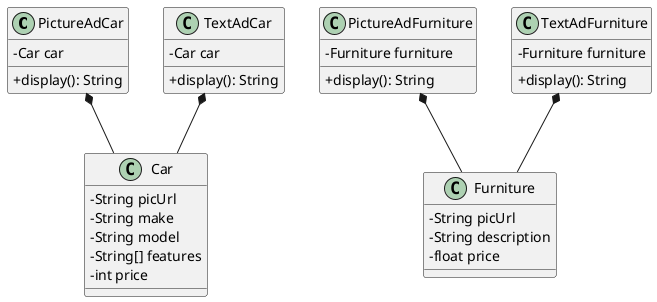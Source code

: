 @startuml
skinparam classAttributeIconSize 0

PictureAdCar *-- Car
TextAdCar *-- Car
PictureAdFurniture *-- Furniture
TextAdFurniture *-- Furniture

class PictureAdCar{
    - Car car
    + display(): String
}

class TextAdCar{
    - Car car
    + display(): String
}

class PictureAdFurniture{
    - Furniture furniture
    + display(): String
}

class TextAdFurniture{
    - Furniture furniture
    + display(): String
}

class Car{
    - String picUrl
    - String make
    - String model
    - String[] features
    - int price
}

class Furniture{
    - String picUrl
    - String description
    - float price
}





@enduml
